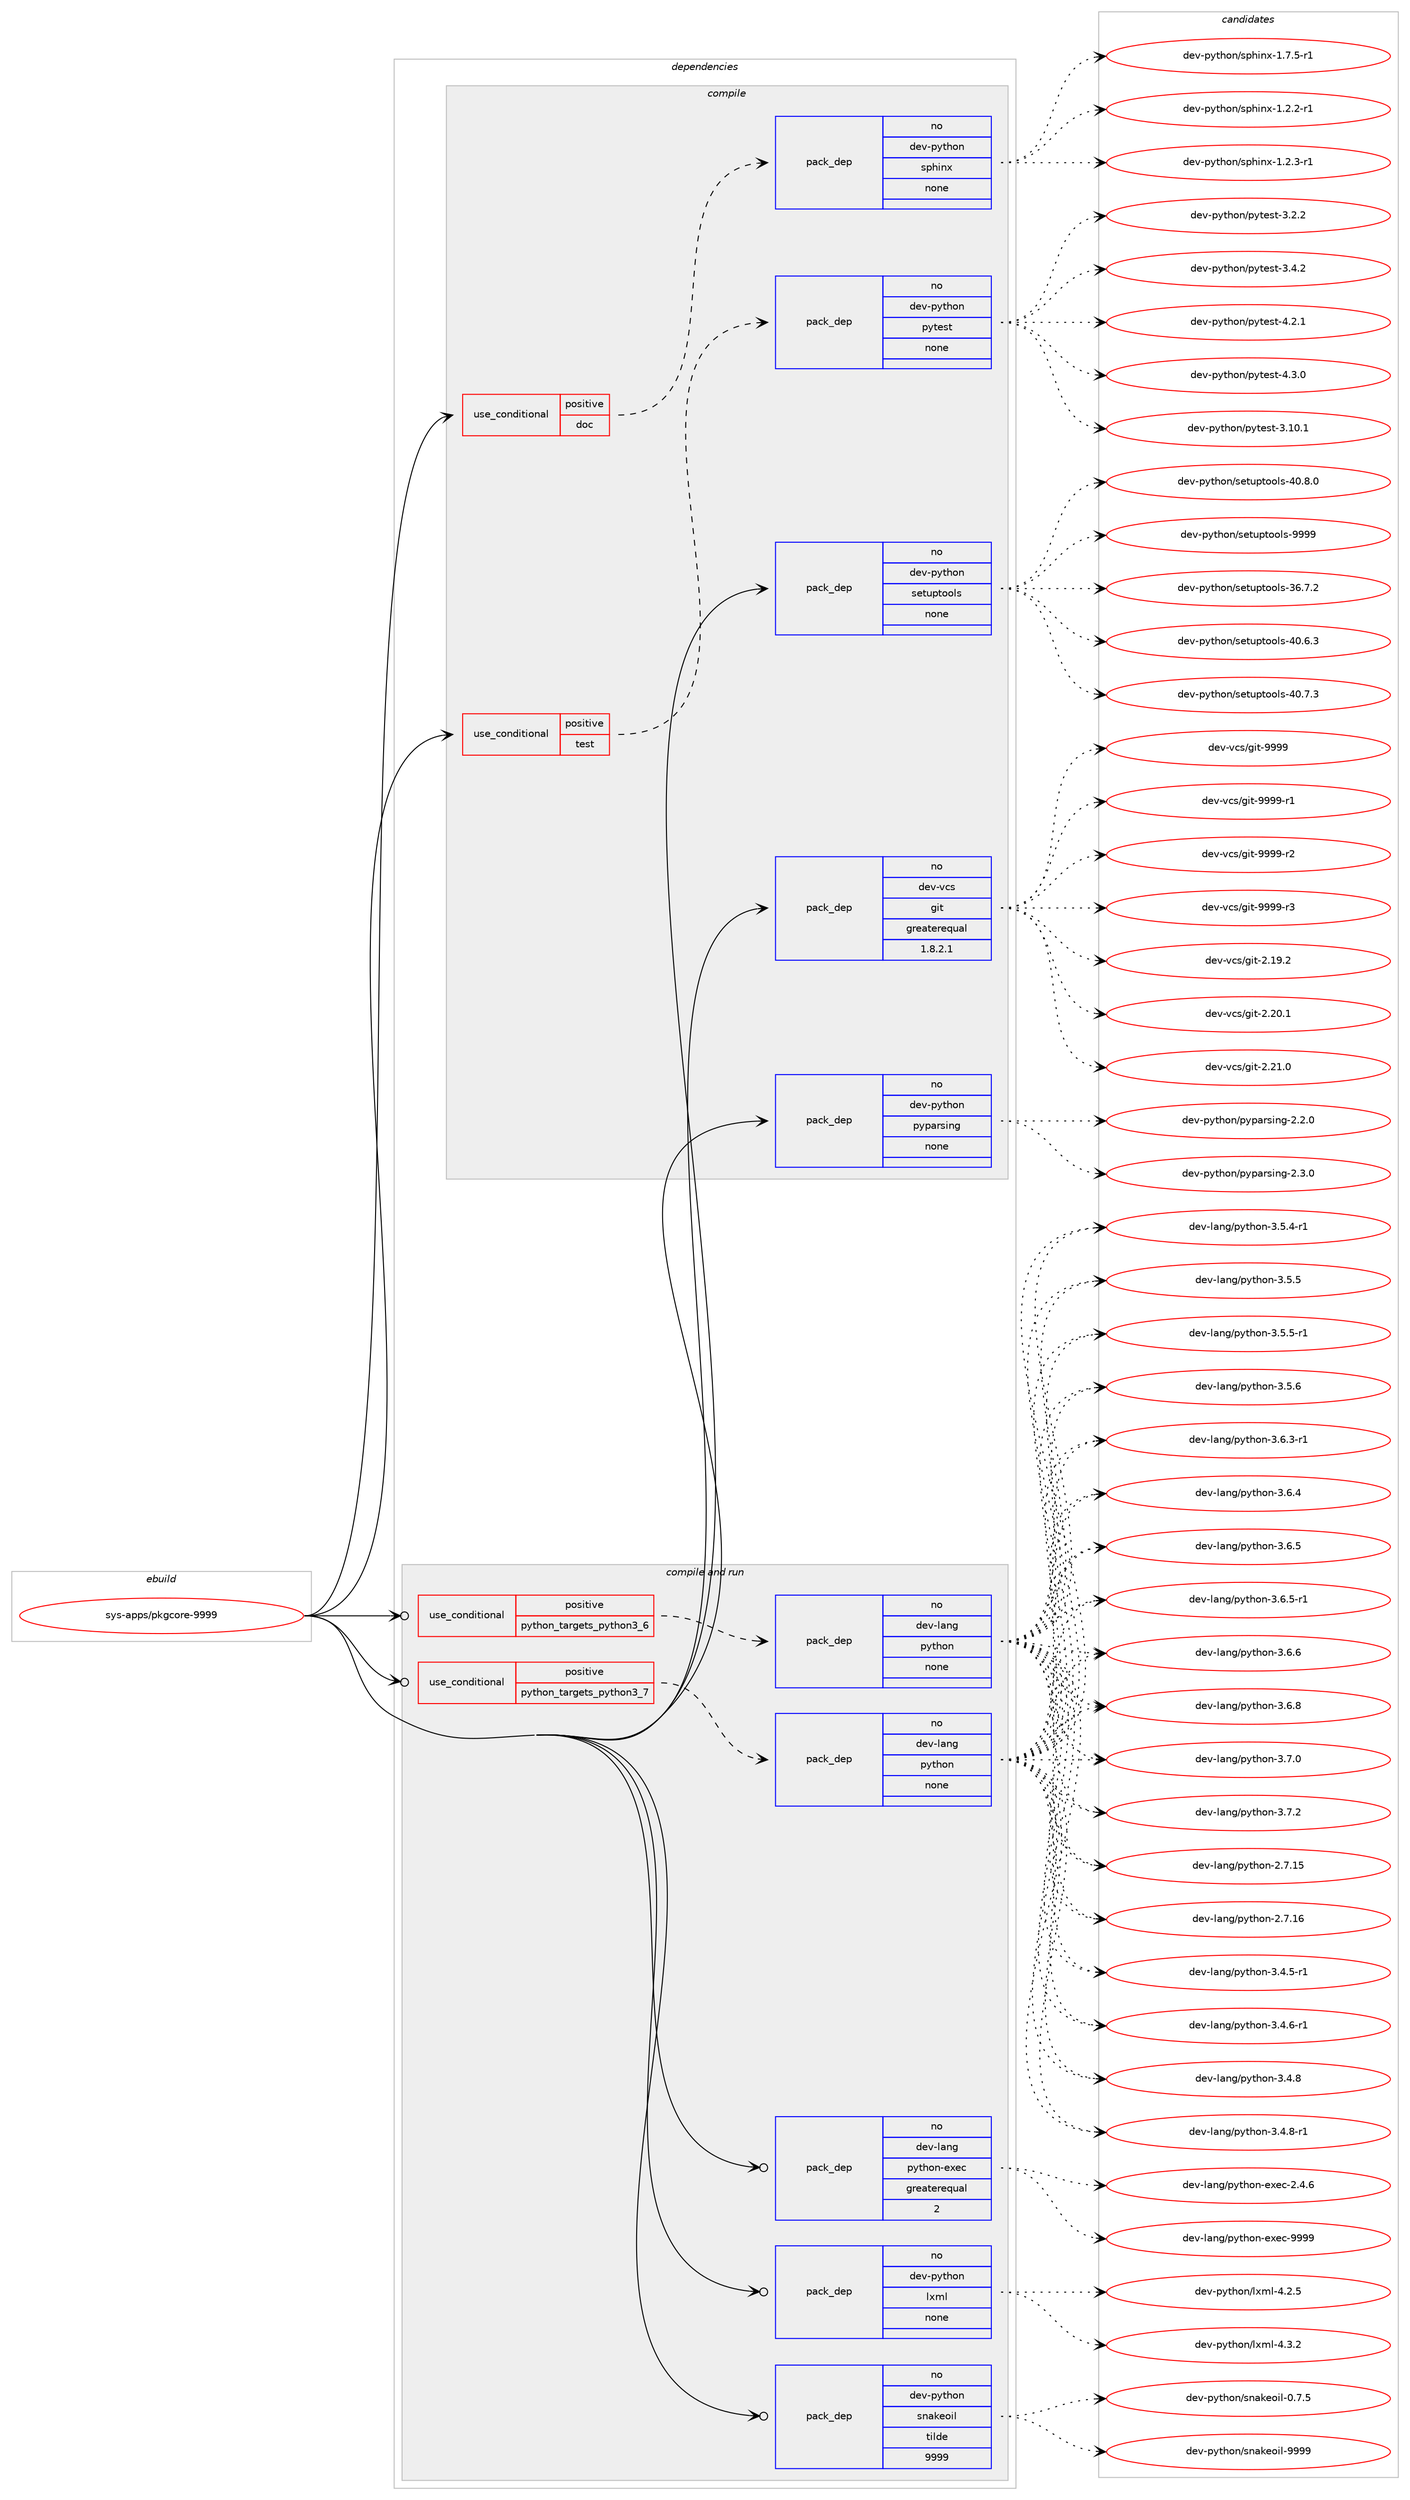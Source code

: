 digraph prolog {

# *************
# Graph options
# *************

newrank=true;
concentrate=true;
compound=true;
graph [rankdir=LR,fontname=Helvetica,fontsize=10,ranksep=1.5];#, ranksep=2.5, nodesep=0.2];
edge  [arrowhead=vee];
node  [fontname=Helvetica,fontsize=10];

# **********
# The ebuild
# **********

subgraph cluster_leftcol {
color=gray;
rank=same;
label=<<i>ebuild</i>>;
id [label="sys-apps/pkgcore-9999", color=red, width=4, href="../sys-apps/pkgcore-9999.svg"];
}

# ****************
# The dependencies
# ****************

subgraph cluster_midcol {
color=gray;
label=<<i>dependencies</i>>;
subgraph cluster_compile {
fillcolor="#eeeeee";
style=filled;
label=<<i>compile</i>>;
subgraph cond456699 {
dependency1713276 [label=<<TABLE BORDER="0" CELLBORDER="1" CELLSPACING="0" CELLPADDING="4"><TR><TD ROWSPAN="3" CELLPADDING="10">use_conditional</TD></TR><TR><TD>positive</TD></TR><TR><TD>doc</TD></TR></TABLE>>, shape=none, color=red];
subgraph pack1228561 {
dependency1713277 [label=<<TABLE BORDER="0" CELLBORDER="1" CELLSPACING="0" CELLPADDING="4" WIDTH="220"><TR><TD ROWSPAN="6" CELLPADDING="30">pack_dep</TD></TR><TR><TD WIDTH="110">no</TD></TR><TR><TD>dev-python</TD></TR><TR><TD>sphinx</TD></TR><TR><TD>none</TD></TR><TR><TD></TD></TR></TABLE>>, shape=none, color=blue];
}
dependency1713276:e -> dependency1713277:w [weight=20,style="dashed",arrowhead="vee"];
}
id:e -> dependency1713276:w [weight=20,style="solid",arrowhead="vee"];
subgraph cond456700 {
dependency1713278 [label=<<TABLE BORDER="0" CELLBORDER="1" CELLSPACING="0" CELLPADDING="4"><TR><TD ROWSPAN="3" CELLPADDING="10">use_conditional</TD></TR><TR><TD>positive</TD></TR><TR><TD>test</TD></TR></TABLE>>, shape=none, color=red];
subgraph pack1228562 {
dependency1713279 [label=<<TABLE BORDER="0" CELLBORDER="1" CELLSPACING="0" CELLPADDING="4" WIDTH="220"><TR><TD ROWSPAN="6" CELLPADDING="30">pack_dep</TD></TR><TR><TD WIDTH="110">no</TD></TR><TR><TD>dev-python</TD></TR><TR><TD>pytest</TD></TR><TR><TD>none</TD></TR><TR><TD></TD></TR></TABLE>>, shape=none, color=blue];
}
dependency1713278:e -> dependency1713279:w [weight=20,style="dashed",arrowhead="vee"];
}
id:e -> dependency1713278:w [weight=20,style="solid",arrowhead="vee"];
subgraph pack1228563 {
dependency1713280 [label=<<TABLE BORDER="0" CELLBORDER="1" CELLSPACING="0" CELLPADDING="4" WIDTH="220"><TR><TD ROWSPAN="6" CELLPADDING="30">pack_dep</TD></TR><TR><TD WIDTH="110">no</TD></TR><TR><TD>dev-python</TD></TR><TR><TD>pyparsing</TD></TR><TR><TD>none</TD></TR><TR><TD></TD></TR></TABLE>>, shape=none, color=blue];
}
id:e -> dependency1713280:w [weight=20,style="solid",arrowhead="vee"];
subgraph pack1228564 {
dependency1713281 [label=<<TABLE BORDER="0" CELLBORDER="1" CELLSPACING="0" CELLPADDING="4" WIDTH="220"><TR><TD ROWSPAN="6" CELLPADDING="30">pack_dep</TD></TR><TR><TD WIDTH="110">no</TD></TR><TR><TD>dev-python</TD></TR><TR><TD>setuptools</TD></TR><TR><TD>none</TD></TR><TR><TD></TD></TR></TABLE>>, shape=none, color=blue];
}
id:e -> dependency1713281:w [weight=20,style="solid",arrowhead="vee"];
subgraph pack1228565 {
dependency1713282 [label=<<TABLE BORDER="0" CELLBORDER="1" CELLSPACING="0" CELLPADDING="4" WIDTH="220"><TR><TD ROWSPAN="6" CELLPADDING="30">pack_dep</TD></TR><TR><TD WIDTH="110">no</TD></TR><TR><TD>dev-vcs</TD></TR><TR><TD>git</TD></TR><TR><TD>greaterequal</TD></TR><TR><TD>1.8.2.1</TD></TR></TABLE>>, shape=none, color=blue];
}
id:e -> dependency1713282:w [weight=20,style="solid",arrowhead="vee"];
}
subgraph cluster_compileandrun {
fillcolor="#eeeeee";
style=filled;
label=<<i>compile and run</i>>;
subgraph cond456701 {
dependency1713283 [label=<<TABLE BORDER="0" CELLBORDER="1" CELLSPACING="0" CELLPADDING="4"><TR><TD ROWSPAN="3" CELLPADDING="10">use_conditional</TD></TR><TR><TD>positive</TD></TR><TR><TD>python_targets_python3_6</TD></TR></TABLE>>, shape=none, color=red];
subgraph pack1228566 {
dependency1713284 [label=<<TABLE BORDER="0" CELLBORDER="1" CELLSPACING="0" CELLPADDING="4" WIDTH="220"><TR><TD ROWSPAN="6" CELLPADDING="30">pack_dep</TD></TR><TR><TD WIDTH="110">no</TD></TR><TR><TD>dev-lang</TD></TR><TR><TD>python</TD></TR><TR><TD>none</TD></TR><TR><TD></TD></TR></TABLE>>, shape=none, color=blue];
}
dependency1713283:e -> dependency1713284:w [weight=20,style="dashed",arrowhead="vee"];
}
id:e -> dependency1713283:w [weight=20,style="solid",arrowhead="odotvee"];
subgraph cond456702 {
dependency1713285 [label=<<TABLE BORDER="0" CELLBORDER="1" CELLSPACING="0" CELLPADDING="4"><TR><TD ROWSPAN="3" CELLPADDING="10">use_conditional</TD></TR><TR><TD>positive</TD></TR><TR><TD>python_targets_python3_7</TD></TR></TABLE>>, shape=none, color=red];
subgraph pack1228567 {
dependency1713286 [label=<<TABLE BORDER="0" CELLBORDER="1" CELLSPACING="0" CELLPADDING="4" WIDTH="220"><TR><TD ROWSPAN="6" CELLPADDING="30">pack_dep</TD></TR><TR><TD WIDTH="110">no</TD></TR><TR><TD>dev-lang</TD></TR><TR><TD>python</TD></TR><TR><TD>none</TD></TR><TR><TD></TD></TR></TABLE>>, shape=none, color=blue];
}
dependency1713285:e -> dependency1713286:w [weight=20,style="dashed",arrowhead="vee"];
}
id:e -> dependency1713285:w [weight=20,style="solid",arrowhead="odotvee"];
subgraph pack1228568 {
dependency1713287 [label=<<TABLE BORDER="0" CELLBORDER="1" CELLSPACING="0" CELLPADDING="4" WIDTH="220"><TR><TD ROWSPAN="6" CELLPADDING="30">pack_dep</TD></TR><TR><TD WIDTH="110">no</TD></TR><TR><TD>dev-lang</TD></TR><TR><TD>python-exec</TD></TR><TR><TD>greaterequal</TD></TR><TR><TD>2</TD></TR></TABLE>>, shape=none, color=blue];
}
id:e -> dependency1713287:w [weight=20,style="solid",arrowhead="odotvee"];
subgraph pack1228569 {
dependency1713288 [label=<<TABLE BORDER="0" CELLBORDER="1" CELLSPACING="0" CELLPADDING="4" WIDTH="220"><TR><TD ROWSPAN="6" CELLPADDING="30">pack_dep</TD></TR><TR><TD WIDTH="110">no</TD></TR><TR><TD>dev-python</TD></TR><TR><TD>lxml</TD></TR><TR><TD>none</TD></TR><TR><TD></TD></TR></TABLE>>, shape=none, color=blue];
}
id:e -> dependency1713288:w [weight=20,style="solid",arrowhead="odotvee"];
subgraph pack1228570 {
dependency1713289 [label=<<TABLE BORDER="0" CELLBORDER="1" CELLSPACING="0" CELLPADDING="4" WIDTH="220"><TR><TD ROWSPAN="6" CELLPADDING="30">pack_dep</TD></TR><TR><TD WIDTH="110">no</TD></TR><TR><TD>dev-python</TD></TR><TR><TD>snakeoil</TD></TR><TR><TD>tilde</TD></TR><TR><TD>9999</TD></TR></TABLE>>, shape=none, color=blue];
}
id:e -> dependency1713289:w [weight=20,style="solid",arrowhead="odotvee"];
}
subgraph cluster_run {
fillcolor="#eeeeee";
style=filled;
label=<<i>run</i>>;
}
}

# **************
# The candidates
# **************

subgraph cluster_choices {
rank=same;
color=gray;
label=<<i>candidates</i>>;

subgraph choice1228561 {
color=black;
nodesep=1;
choice10010111845112121116104111110471151121041051101204549465046504511449 [label="dev-python/sphinx-1.2.2-r1", color=red, width=4,href="../dev-python/sphinx-1.2.2-r1.svg"];
choice10010111845112121116104111110471151121041051101204549465046514511449 [label="dev-python/sphinx-1.2.3-r1", color=red, width=4,href="../dev-python/sphinx-1.2.3-r1.svg"];
choice10010111845112121116104111110471151121041051101204549465546534511449 [label="dev-python/sphinx-1.7.5-r1", color=red, width=4,href="../dev-python/sphinx-1.7.5-r1.svg"];
dependency1713277:e -> choice10010111845112121116104111110471151121041051101204549465046504511449:w [style=dotted,weight="100"];
dependency1713277:e -> choice10010111845112121116104111110471151121041051101204549465046514511449:w [style=dotted,weight="100"];
dependency1713277:e -> choice10010111845112121116104111110471151121041051101204549465546534511449:w [style=dotted,weight="100"];
}
subgraph choice1228562 {
color=black;
nodesep=1;
choice100101118451121211161041111104711212111610111511645514649484649 [label="dev-python/pytest-3.10.1", color=red, width=4,href="../dev-python/pytest-3.10.1.svg"];
choice1001011184511212111610411111047112121116101115116455146504650 [label="dev-python/pytest-3.2.2", color=red, width=4,href="../dev-python/pytest-3.2.2.svg"];
choice1001011184511212111610411111047112121116101115116455146524650 [label="dev-python/pytest-3.4.2", color=red, width=4,href="../dev-python/pytest-3.4.2.svg"];
choice1001011184511212111610411111047112121116101115116455246504649 [label="dev-python/pytest-4.2.1", color=red, width=4,href="../dev-python/pytest-4.2.1.svg"];
choice1001011184511212111610411111047112121116101115116455246514648 [label="dev-python/pytest-4.3.0", color=red, width=4,href="../dev-python/pytest-4.3.0.svg"];
dependency1713279:e -> choice100101118451121211161041111104711212111610111511645514649484649:w [style=dotted,weight="100"];
dependency1713279:e -> choice1001011184511212111610411111047112121116101115116455146504650:w [style=dotted,weight="100"];
dependency1713279:e -> choice1001011184511212111610411111047112121116101115116455146524650:w [style=dotted,weight="100"];
dependency1713279:e -> choice1001011184511212111610411111047112121116101115116455246504649:w [style=dotted,weight="100"];
dependency1713279:e -> choice1001011184511212111610411111047112121116101115116455246514648:w [style=dotted,weight="100"];
}
subgraph choice1228563 {
color=black;
nodesep=1;
choice100101118451121211161041111104711212111297114115105110103455046504648 [label="dev-python/pyparsing-2.2.0", color=red, width=4,href="../dev-python/pyparsing-2.2.0.svg"];
choice100101118451121211161041111104711212111297114115105110103455046514648 [label="dev-python/pyparsing-2.3.0", color=red, width=4,href="../dev-python/pyparsing-2.3.0.svg"];
dependency1713280:e -> choice100101118451121211161041111104711212111297114115105110103455046504648:w [style=dotted,weight="100"];
dependency1713280:e -> choice100101118451121211161041111104711212111297114115105110103455046514648:w [style=dotted,weight="100"];
}
subgraph choice1228564 {
color=black;
nodesep=1;
choice100101118451121211161041111104711510111611711211611111110811545515446554650 [label="dev-python/setuptools-36.7.2", color=red, width=4,href="../dev-python/setuptools-36.7.2.svg"];
choice100101118451121211161041111104711510111611711211611111110811545524846544651 [label="dev-python/setuptools-40.6.3", color=red, width=4,href="../dev-python/setuptools-40.6.3.svg"];
choice100101118451121211161041111104711510111611711211611111110811545524846554651 [label="dev-python/setuptools-40.7.3", color=red, width=4,href="../dev-python/setuptools-40.7.3.svg"];
choice100101118451121211161041111104711510111611711211611111110811545524846564648 [label="dev-python/setuptools-40.8.0", color=red, width=4,href="../dev-python/setuptools-40.8.0.svg"];
choice10010111845112121116104111110471151011161171121161111111081154557575757 [label="dev-python/setuptools-9999", color=red, width=4,href="../dev-python/setuptools-9999.svg"];
dependency1713281:e -> choice100101118451121211161041111104711510111611711211611111110811545515446554650:w [style=dotted,weight="100"];
dependency1713281:e -> choice100101118451121211161041111104711510111611711211611111110811545524846544651:w [style=dotted,weight="100"];
dependency1713281:e -> choice100101118451121211161041111104711510111611711211611111110811545524846554651:w [style=dotted,weight="100"];
dependency1713281:e -> choice100101118451121211161041111104711510111611711211611111110811545524846564648:w [style=dotted,weight="100"];
dependency1713281:e -> choice10010111845112121116104111110471151011161171121161111111081154557575757:w [style=dotted,weight="100"];
}
subgraph choice1228565 {
color=black;
nodesep=1;
choice10010111845118991154710310511645504649574650 [label="dev-vcs/git-2.19.2", color=red, width=4,href="../dev-vcs/git-2.19.2.svg"];
choice10010111845118991154710310511645504650484649 [label="dev-vcs/git-2.20.1", color=red, width=4,href="../dev-vcs/git-2.20.1.svg"];
choice10010111845118991154710310511645504650494648 [label="dev-vcs/git-2.21.0", color=red, width=4,href="../dev-vcs/git-2.21.0.svg"];
choice1001011184511899115471031051164557575757 [label="dev-vcs/git-9999", color=red, width=4,href="../dev-vcs/git-9999.svg"];
choice10010111845118991154710310511645575757574511449 [label="dev-vcs/git-9999-r1", color=red, width=4,href="../dev-vcs/git-9999-r1.svg"];
choice10010111845118991154710310511645575757574511450 [label="dev-vcs/git-9999-r2", color=red, width=4,href="../dev-vcs/git-9999-r2.svg"];
choice10010111845118991154710310511645575757574511451 [label="dev-vcs/git-9999-r3", color=red, width=4,href="../dev-vcs/git-9999-r3.svg"];
dependency1713282:e -> choice10010111845118991154710310511645504649574650:w [style=dotted,weight="100"];
dependency1713282:e -> choice10010111845118991154710310511645504650484649:w [style=dotted,weight="100"];
dependency1713282:e -> choice10010111845118991154710310511645504650494648:w [style=dotted,weight="100"];
dependency1713282:e -> choice1001011184511899115471031051164557575757:w [style=dotted,weight="100"];
dependency1713282:e -> choice10010111845118991154710310511645575757574511449:w [style=dotted,weight="100"];
dependency1713282:e -> choice10010111845118991154710310511645575757574511450:w [style=dotted,weight="100"];
dependency1713282:e -> choice10010111845118991154710310511645575757574511451:w [style=dotted,weight="100"];
}
subgraph choice1228566 {
color=black;
nodesep=1;
choice10010111845108971101034711212111610411111045504655464953 [label="dev-lang/python-2.7.15", color=red, width=4,href="../dev-lang/python-2.7.15.svg"];
choice10010111845108971101034711212111610411111045504655464954 [label="dev-lang/python-2.7.16", color=red, width=4,href="../dev-lang/python-2.7.16.svg"];
choice1001011184510897110103471121211161041111104551465246534511449 [label="dev-lang/python-3.4.5-r1", color=red, width=4,href="../dev-lang/python-3.4.5-r1.svg"];
choice1001011184510897110103471121211161041111104551465246544511449 [label="dev-lang/python-3.4.6-r1", color=red, width=4,href="../dev-lang/python-3.4.6-r1.svg"];
choice100101118451089711010347112121116104111110455146524656 [label="dev-lang/python-3.4.8", color=red, width=4,href="../dev-lang/python-3.4.8.svg"];
choice1001011184510897110103471121211161041111104551465246564511449 [label="dev-lang/python-3.4.8-r1", color=red, width=4,href="../dev-lang/python-3.4.8-r1.svg"];
choice1001011184510897110103471121211161041111104551465346524511449 [label="dev-lang/python-3.5.4-r1", color=red, width=4,href="../dev-lang/python-3.5.4-r1.svg"];
choice100101118451089711010347112121116104111110455146534653 [label="dev-lang/python-3.5.5", color=red, width=4,href="../dev-lang/python-3.5.5.svg"];
choice1001011184510897110103471121211161041111104551465346534511449 [label="dev-lang/python-3.5.5-r1", color=red, width=4,href="../dev-lang/python-3.5.5-r1.svg"];
choice100101118451089711010347112121116104111110455146534654 [label="dev-lang/python-3.5.6", color=red, width=4,href="../dev-lang/python-3.5.6.svg"];
choice1001011184510897110103471121211161041111104551465446514511449 [label="dev-lang/python-3.6.3-r1", color=red, width=4,href="../dev-lang/python-3.6.3-r1.svg"];
choice100101118451089711010347112121116104111110455146544652 [label="dev-lang/python-3.6.4", color=red, width=4,href="../dev-lang/python-3.6.4.svg"];
choice100101118451089711010347112121116104111110455146544653 [label="dev-lang/python-3.6.5", color=red, width=4,href="../dev-lang/python-3.6.5.svg"];
choice1001011184510897110103471121211161041111104551465446534511449 [label="dev-lang/python-3.6.5-r1", color=red, width=4,href="../dev-lang/python-3.6.5-r1.svg"];
choice100101118451089711010347112121116104111110455146544654 [label="dev-lang/python-3.6.6", color=red, width=4,href="../dev-lang/python-3.6.6.svg"];
choice100101118451089711010347112121116104111110455146544656 [label="dev-lang/python-3.6.8", color=red, width=4,href="../dev-lang/python-3.6.8.svg"];
choice100101118451089711010347112121116104111110455146554648 [label="dev-lang/python-3.7.0", color=red, width=4,href="../dev-lang/python-3.7.0.svg"];
choice100101118451089711010347112121116104111110455146554650 [label="dev-lang/python-3.7.2", color=red, width=4,href="../dev-lang/python-3.7.2.svg"];
dependency1713284:e -> choice10010111845108971101034711212111610411111045504655464953:w [style=dotted,weight="100"];
dependency1713284:e -> choice10010111845108971101034711212111610411111045504655464954:w [style=dotted,weight="100"];
dependency1713284:e -> choice1001011184510897110103471121211161041111104551465246534511449:w [style=dotted,weight="100"];
dependency1713284:e -> choice1001011184510897110103471121211161041111104551465246544511449:w [style=dotted,weight="100"];
dependency1713284:e -> choice100101118451089711010347112121116104111110455146524656:w [style=dotted,weight="100"];
dependency1713284:e -> choice1001011184510897110103471121211161041111104551465246564511449:w [style=dotted,weight="100"];
dependency1713284:e -> choice1001011184510897110103471121211161041111104551465346524511449:w [style=dotted,weight="100"];
dependency1713284:e -> choice100101118451089711010347112121116104111110455146534653:w [style=dotted,weight="100"];
dependency1713284:e -> choice1001011184510897110103471121211161041111104551465346534511449:w [style=dotted,weight="100"];
dependency1713284:e -> choice100101118451089711010347112121116104111110455146534654:w [style=dotted,weight="100"];
dependency1713284:e -> choice1001011184510897110103471121211161041111104551465446514511449:w [style=dotted,weight="100"];
dependency1713284:e -> choice100101118451089711010347112121116104111110455146544652:w [style=dotted,weight="100"];
dependency1713284:e -> choice100101118451089711010347112121116104111110455146544653:w [style=dotted,weight="100"];
dependency1713284:e -> choice1001011184510897110103471121211161041111104551465446534511449:w [style=dotted,weight="100"];
dependency1713284:e -> choice100101118451089711010347112121116104111110455146544654:w [style=dotted,weight="100"];
dependency1713284:e -> choice100101118451089711010347112121116104111110455146544656:w [style=dotted,weight="100"];
dependency1713284:e -> choice100101118451089711010347112121116104111110455146554648:w [style=dotted,weight="100"];
dependency1713284:e -> choice100101118451089711010347112121116104111110455146554650:w [style=dotted,weight="100"];
}
subgraph choice1228567 {
color=black;
nodesep=1;
choice10010111845108971101034711212111610411111045504655464953 [label="dev-lang/python-2.7.15", color=red, width=4,href="../dev-lang/python-2.7.15.svg"];
choice10010111845108971101034711212111610411111045504655464954 [label="dev-lang/python-2.7.16", color=red, width=4,href="../dev-lang/python-2.7.16.svg"];
choice1001011184510897110103471121211161041111104551465246534511449 [label="dev-lang/python-3.4.5-r1", color=red, width=4,href="../dev-lang/python-3.4.5-r1.svg"];
choice1001011184510897110103471121211161041111104551465246544511449 [label="dev-lang/python-3.4.6-r1", color=red, width=4,href="../dev-lang/python-3.4.6-r1.svg"];
choice100101118451089711010347112121116104111110455146524656 [label="dev-lang/python-3.4.8", color=red, width=4,href="../dev-lang/python-3.4.8.svg"];
choice1001011184510897110103471121211161041111104551465246564511449 [label="dev-lang/python-3.4.8-r1", color=red, width=4,href="../dev-lang/python-3.4.8-r1.svg"];
choice1001011184510897110103471121211161041111104551465346524511449 [label="dev-lang/python-3.5.4-r1", color=red, width=4,href="../dev-lang/python-3.5.4-r1.svg"];
choice100101118451089711010347112121116104111110455146534653 [label="dev-lang/python-3.5.5", color=red, width=4,href="../dev-lang/python-3.5.5.svg"];
choice1001011184510897110103471121211161041111104551465346534511449 [label="dev-lang/python-3.5.5-r1", color=red, width=4,href="../dev-lang/python-3.5.5-r1.svg"];
choice100101118451089711010347112121116104111110455146534654 [label="dev-lang/python-3.5.6", color=red, width=4,href="../dev-lang/python-3.5.6.svg"];
choice1001011184510897110103471121211161041111104551465446514511449 [label="dev-lang/python-3.6.3-r1", color=red, width=4,href="../dev-lang/python-3.6.3-r1.svg"];
choice100101118451089711010347112121116104111110455146544652 [label="dev-lang/python-3.6.4", color=red, width=4,href="../dev-lang/python-3.6.4.svg"];
choice100101118451089711010347112121116104111110455146544653 [label="dev-lang/python-3.6.5", color=red, width=4,href="../dev-lang/python-3.6.5.svg"];
choice1001011184510897110103471121211161041111104551465446534511449 [label="dev-lang/python-3.6.5-r1", color=red, width=4,href="../dev-lang/python-3.6.5-r1.svg"];
choice100101118451089711010347112121116104111110455146544654 [label="dev-lang/python-3.6.6", color=red, width=4,href="../dev-lang/python-3.6.6.svg"];
choice100101118451089711010347112121116104111110455146544656 [label="dev-lang/python-3.6.8", color=red, width=4,href="../dev-lang/python-3.6.8.svg"];
choice100101118451089711010347112121116104111110455146554648 [label="dev-lang/python-3.7.0", color=red, width=4,href="../dev-lang/python-3.7.0.svg"];
choice100101118451089711010347112121116104111110455146554650 [label="dev-lang/python-3.7.2", color=red, width=4,href="../dev-lang/python-3.7.2.svg"];
dependency1713286:e -> choice10010111845108971101034711212111610411111045504655464953:w [style=dotted,weight="100"];
dependency1713286:e -> choice10010111845108971101034711212111610411111045504655464954:w [style=dotted,weight="100"];
dependency1713286:e -> choice1001011184510897110103471121211161041111104551465246534511449:w [style=dotted,weight="100"];
dependency1713286:e -> choice1001011184510897110103471121211161041111104551465246544511449:w [style=dotted,weight="100"];
dependency1713286:e -> choice100101118451089711010347112121116104111110455146524656:w [style=dotted,weight="100"];
dependency1713286:e -> choice1001011184510897110103471121211161041111104551465246564511449:w [style=dotted,weight="100"];
dependency1713286:e -> choice1001011184510897110103471121211161041111104551465346524511449:w [style=dotted,weight="100"];
dependency1713286:e -> choice100101118451089711010347112121116104111110455146534653:w [style=dotted,weight="100"];
dependency1713286:e -> choice1001011184510897110103471121211161041111104551465346534511449:w [style=dotted,weight="100"];
dependency1713286:e -> choice100101118451089711010347112121116104111110455146534654:w [style=dotted,weight="100"];
dependency1713286:e -> choice1001011184510897110103471121211161041111104551465446514511449:w [style=dotted,weight="100"];
dependency1713286:e -> choice100101118451089711010347112121116104111110455146544652:w [style=dotted,weight="100"];
dependency1713286:e -> choice100101118451089711010347112121116104111110455146544653:w [style=dotted,weight="100"];
dependency1713286:e -> choice1001011184510897110103471121211161041111104551465446534511449:w [style=dotted,weight="100"];
dependency1713286:e -> choice100101118451089711010347112121116104111110455146544654:w [style=dotted,weight="100"];
dependency1713286:e -> choice100101118451089711010347112121116104111110455146544656:w [style=dotted,weight="100"];
dependency1713286:e -> choice100101118451089711010347112121116104111110455146554648:w [style=dotted,weight="100"];
dependency1713286:e -> choice100101118451089711010347112121116104111110455146554650:w [style=dotted,weight="100"];
}
subgraph choice1228568 {
color=black;
nodesep=1;
choice1001011184510897110103471121211161041111104510112010199455046524654 [label="dev-lang/python-exec-2.4.6", color=red, width=4,href="../dev-lang/python-exec-2.4.6.svg"];
choice10010111845108971101034711212111610411111045101120101994557575757 [label="dev-lang/python-exec-9999", color=red, width=4,href="../dev-lang/python-exec-9999.svg"];
dependency1713287:e -> choice1001011184510897110103471121211161041111104510112010199455046524654:w [style=dotted,weight="100"];
dependency1713287:e -> choice10010111845108971101034711212111610411111045101120101994557575757:w [style=dotted,weight="100"];
}
subgraph choice1228569 {
color=black;
nodesep=1;
choice1001011184511212111610411111047108120109108455246504653 [label="dev-python/lxml-4.2.5", color=red, width=4,href="../dev-python/lxml-4.2.5.svg"];
choice1001011184511212111610411111047108120109108455246514650 [label="dev-python/lxml-4.3.2", color=red, width=4,href="../dev-python/lxml-4.3.2.svg"];
dependency1713288:e -> choice1001011184511212111610411111047108120109108455246504653:w [style=dotted,weight="100"];
dependency1713288:e -> choice1001011184511212111610411111047108120109108455246514650:w [style=dotted,weight="100"];
}
subgraph choice1228570 {
color=black;
nodesep=1;
choice100101118451121211161041111104711511097107101111105108454846554653 [label="dev-python/snakeoil-0.7.5", color=red, width=4,href="../dev-python/snakeoil-0.7.5.svg"];
choice1001011184511212111610411111047115110971071011111051084557575757 [label="dev-python/snakeoil-9999", color=red, width=4,href="../dev-python/snakeoil-9999.svg"];
dependency1713289:e -> choice100101118451121211161041111104711511097107101111105108454846554653:w [style=dotted,weight="100"];
dependency1713289:e -> choice1001011184511212111610411111047115110971071011111051084557575757:w [style=dotted,weight="100"];
}
}

}
